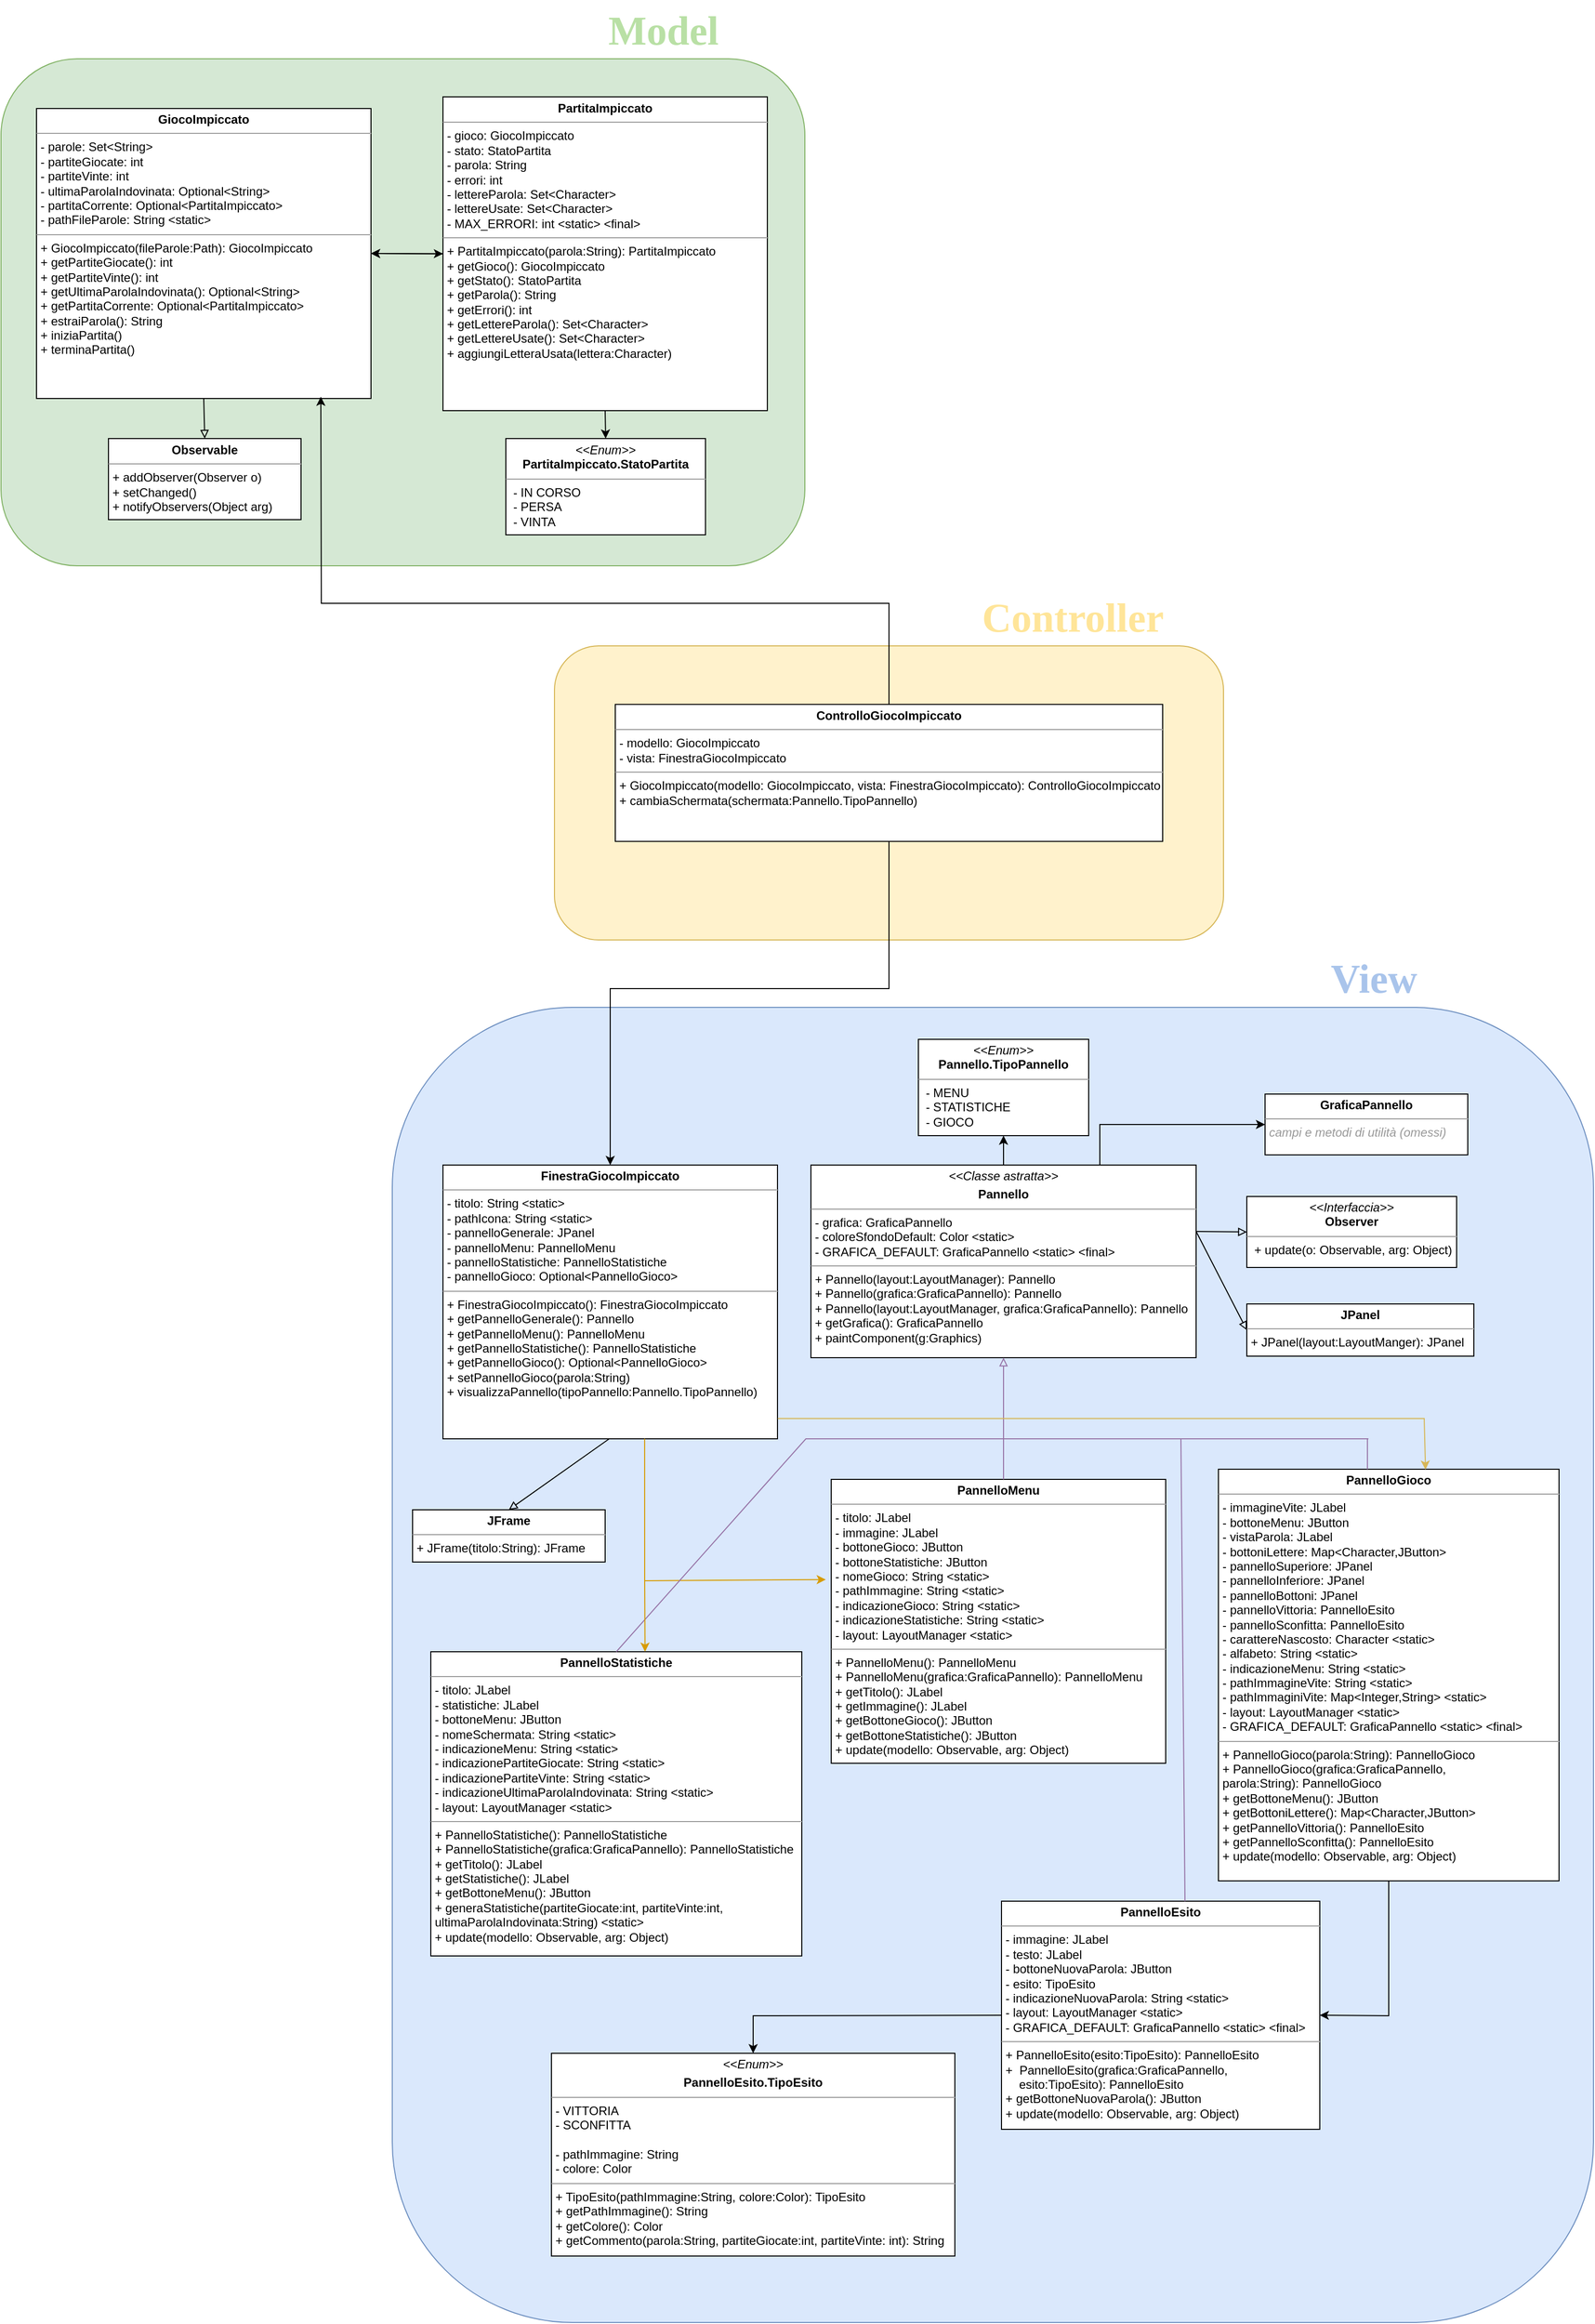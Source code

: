 <mxfile version="24.7.7">
  <diagram name="Page-1" id="c4acf3e9-155e-7222-9cf6-157b1a14988f">
    <mxGraphModel dx="3000" dy="1491" grid="1" gridSize="10" guides="1" tooltips="1" connect="1" arrows="1" fold="1" page="1" pageScale="1" pageWidth="1920" pageHeight="1200" background="none" math="0" shadow="0">
      <root>
        <mxCell id="0" />
        <mxCell id="1" parent="0" />
        <mxCell id="URrnRVTrUoqJ2vqnH90p-3" value="" style="rounded=1;whiteSpace=wrap;html=1;fillColor=#fff2cc;strokeColor=#d6b656;" parent="1" vertex="1">
          <mxGeometry x="696" y="672" width="660" height="290" as="geometry" />
        </mxCell>
        <mxCell id="VZoL5zQmOk_SHSaHDba4-23" value="" style="rounded=1;whiteSpace=wrap;html=1;fillColor=#dae8fc;strokeColor=#6c8ebf;" parent="1" vertex="1">
          <mxGeometry x="536" y="1028.5" width="1185" height="1297" as="geometry" />
        </mxCell>
        <mxCell id="ktBrh_0cT1L0s42aFa7i-1" value="" style="rounded=1;whiteSpace=wrap;html=1;fillColor=#d5e8d4;strokeColor=#82b366;" parent="1" vertex="1">
          <mxGeometry x="150" y="93" width="793" height="500" as="geometry" />
        </mxCell>
        <mxCell id="5d2195bd80daf111-10" value="&lt;p style=&quot;margin:0px;margin-top:4px;text-align:center;&quot;&gt;&lt;i&gt;&amp;lt;&amp;lt;Enum&amp;gt;&amp;gt;&lt;/i&gt;&lt;br&gt;&lt;b&gt;PartitaImpiccato.StatoPartita&lt;/b&gt;&lt;/p&gt;&lt;hr size=&quot;1&quot;&gt;&lt;p style=&quot;margin:0px;margin-left:4px;&quot;&gt;&amp;nbsp;- IN CORSO&lt;/p&gt;&lt;p style=&quot;margin:0px;margin-left:4px;&quot;&gt;&amp;nbsp;- PERSA&lt;/p&gt;&lt;p style=&quot;margin:0px;margin-left:4px;&quot;&gt;&amp;nbsp;- VINTA&lt;/p&gt;" style="verticalAlign=top;align=left;overflow=fill;fontSize=12;fontFamily=Helvetica;html=1;rounded=0;shadow=0;comic=0;labelBackgroundColor=none;strokeWidth=1" parent="1" vertex="1">
          <mxGeometry x="648" y="467.5" width="197" height="95" as="geometry" />
        </mxCell>
        <mxCell id="ktBrh_0cT1L0s42aFa7i-4" value="" style="edgeStyle=orthogonalEdgeStyle;rounded=0;orthogonalLoop=1;jettySize=auto;html=1;" parent="1" source="5d2195bd80daf111-15" target="5d2195bd80daf111-18" edge="1">
          <mxGeometry relative="1" as="geometry" />
        </mxCell>
        <mxCell id="5d2195bd80daf111-15" value="&lt;p style=&quot;margin:0px;margin-top:4px;text-align:center;&quot;&gt;&lt;b&gt;PartitaImpiccato&lt;/b&gt;&lt;/p&gt;&lt;hr size=&quot;1&quot;&gt;&lt;p style=&quot;margin:0px;margin-left:4px;&quot;&gt;- gioco: GiocoImpiccato&lt;/p&gt;&lt;p style=&quot;margin:0px;margin-left:4px;&quot;&gt;- stato: StatoPartita&lt;br&gt;- parola: String&lt;/p&gt;&lt;p style=&quot;margin:0px;margin-left:4px;&quot;&gt;- errori: int&lt;br&gt;&lt;/p&gt;&lt;p style=&quot;margin:0px;margin-left:4px;&quot;&gt;- lettereParola: Set&amp;lt;Character&amp;gt;&lt;/p&gt;&lt;p style=&quot;margin:0px;margin-left:4px;&quot;&gt;- lettereUsate: Set&amp;lt;Character&amp;gt;&lt;/p&gt;&lt;p style=&quot;margin:0px;margin-left:4px;&quot;&gt;- MAX_ERRORI: int &amp;lt;static&amp;gt; &amp;lt;final&amp;gt;&lt;/p&gt;&lt;hr size=&quot;1&quot;&gt;&lt;p style=&quot;margin:0px;margin-left:4px;&quot;&gt;+ PartitaImpiccato(parola:String): PartitaImpiccato&lt;/p&gt;&lt;p style=&quot;margin:0px;margin-left:4px;&quot;&gt;+ getGioco(): GiocoImpiccato&lt;/p&gt;&lt;p style=&quot;margin:0px;margin-left:4px;&quot;&gt;+ getStato(): StatoPartita&lt;br&gt;+ getParola(): String&lt;/p&gt;&lt;p style=&quot;margin:0px;margin-left:4px;&quot;&gt;+ getErrori(): int&lt;/p&gt;&lt;p style=&quot;margin:0px;margin-left:4px;&quot;&gt;+ getLettereParola(): Set&amp;lt;Character&amp;gt;&lt;/p&gt;&lt;p style=&quot;margin:0px;margin-left:4px;&quot;&gt;+ getLettereUsate(): Set&amp;lt;Character&amp;gt;&lt;/p&gt;&lt;p style=&quot;margin:0px;margin-left:4px;&quot;&gt;+ aggiungiLetteraUsata(lettera:&lt;span style=&quot;background-color: initial;&quot;&gt;Character&lt;/span&gt;&lt;span style=&quot;background-color: initial;&quot;&gt;)&lt;/span&gt;&lt;/p&gt;&lt;p style=&quot;margin:0px;margin-left:4px;&quot;&gt;&lt;br&gt;&lt;/p&gt;" style="verticalAlign=top;align=left;overflow=fill;fontSize=12;fontFamily=Helvetica;html=1;rounded=0;shadow=0;comic=0;labelBackgroundColor=none;strokeWidth=1" parent="1" vertex="1">
          <mxGeometry x="586" y="130.5" width="320" height="309.5" as="geometry" />
        </mxCell>
        <mxCell id="uUOw5qxJKnPiBxLsy-wE-2" style="edgeStyle=orthogonalEdgeStyle;rounded=0;orthogonalLoop=1;jettySize=auto;html=1;entryX=0;entryY=0.5;entryDx=0;entryDy=0;startArrow=classic;startFill=1;" parent="1" source="5d2195bd80daf111-18" target="5d2195bd80daf111-15" edge="1">
          <mxGeometry relative="1" as="geometry" />
        </mxCell>
        <mxCell id="5d2195bd80daf111-18" value="&lt;p style=&quot;margin:0px;margin-top:4px;text-align:center;&quot;&gt;&lt;b style=&quot;background-color: initial;&quot;&gt;GiocoImpiccato&lt;/b&gt;&lt;br&gt;&lt;/p&gt;&lt;hr size=&quot;1&quot;&gt;&lt;p style=&quot;margin:0px;margin-left:4px;&quot;&gt;- parole: Set&amp;lt;String&amp;gt;&lt;/p&gt;&lt;p style=&quot;margin:0px;margin-left:4px;&quot;&gt;- partiteGiocate: int&lt;/p&gt;&lt;p style=&quot;margin:0px;margin-left:4px;&quot;&gt;- partiteVinte: int&lt;/p&gt;&lt;p style=&quot;margin:0px;margin-left:4px;&quot;&gt;- ultimaParolaIndovinata: Optional&amp;lt;String&amp;gt;&lt;/p&gt;&lt;p style=&quot;margin:0px;margin-left:4px;&quot;&gt;- partitaCorrente: Optional&amp;lt;PartitaImpiccato&amp;gt;&lt;/p&gt;&lt;p style=&quot;margin:0px;margin-left:4px;&quot;&gt;- pathFileParole: String &amp;lt;static&amp;gt;&lt;/p&gt;&lt;hr size=&quot;1&quot;&gt;&lt;p style=&quot;margin:0px;margin-left:4px;&quot;&gt;+ GiocoImpiccato(fileParole:Path): GiocoImpiccato&lt;br&gt;+ getPartiteGiocate(): int&lt;/p&gt;&lt;p style=&quot;margin:0px;margin-left:4px;&quot;&gt;+ getPartiteVinte(): int&lt;br&gt;&lt;/p&gt;&lt;p style=&quot;margin:0px;margin-left:4px;&quot;&gt;+ getUltimaParolaIndovinata(): Optional&amp;lt;String&amp;gt;&lt;/p&gt;&lt;p style=&quot;margin:0px;margin-left:4px;&quot;&gt;+ getPartitaCorrente: Optional&amp;lt;PartitaImpiccato&amp;gt;&lt;/p&gt;&lt;p style=&quot;margin:0px;margin-left:4px;&quot;&gt;+ estraiParola(): String&lt;/p&gt;&lt;p style=&quot;margin:0px;margin-left:4px;&quot;&gt;+ iniziaPartita()&lt;/p&gt;&lt;p style=&quot;margin:0px;margin-left:4px;&quot;&gt;+ terminaPartita()&lt;/p&gt;" style="verticalAlign=top;align=left;overflow=fill;fontSize=12;fontFamily=Helvetica;html=1;rounded=0;shadow=0;comic=0;labelBackgroundColor=none;strokeWidth=1" parent="1" vertex="1">
          <mxGeometry x="185" y="142" width="330" height="286" as="geometry" />
        </mxCell>
        <mxCell id="ktBrh_0cT1L0s42aFa7i-2" value="&lt;font face=&quot;Verdana&quot; style=&quot;font-size: 40px;&quot;&gt;&lt;b style=&quot;font-size: 40px;&quot;&gt;Model&lt;/b&gt;&lt;/font&gt;" style="text;html=1;align=center;verticalAlign=middle;resizable=0;points=[];autosize=1;strokeColor=none;fillColor=none;fontSize=40;fontColor=#B9E0A5;" parent="1" vertex="1">
          <mxGeometry x="723" y="35" width="160" height="60" as="geometry" />
        </mxCell>
        <mxCell id="ktBrh_0cT1L0s42aFa7i-9" value="&lt;p style=&quot;margin:0px;margin-top:4px;text-align:center;&quot;&gt;&lt;b style=&quot;background-color: initial;&quot;&gt;Observable&lt;/b&gt;&lt;/p&gt;&lt;hr size=&quot;1&quot;&gt;&lt;p style=&quot;margin:0px;margin-left:4px;&quot;&gt;+ addObserver(Observer o)&lt;br&gt;+ setChanged()&lt;/p&gt;&lt;p style=&quot;margin:0px;margin-left:4px;&quot;&gt;+ notifyObservers(Object arg)&lt;/p&gt;" style="verticalAlign=top;align=left;overflow=fill;fontSize=12;fontFamily=Helvetica;html=1;rounded=0;shadow=0;comic=0;labelBackgroundColor=none;strokeWidth=1" parent="1" vertex="1">
          <mxGeometry x="256" y="467.5" width="190" height="80" as="geometry" />
        </mxCell>
        <mxCell id="ktBrh_0cT1L0s42aFa7i-13" value="" style="endArrow=block;html=1;rounded=0;exitX=0.5;exitY=1;exitDx=0;exitDy=0;entryX=0.5;entryY=0;entryDx=0;entryDy=0;endFill=0;" parent="1" source="5d2195bd80daf111-18" target="ktBrh_0cT1L0s42aFa7i-9" edge="1">
          <mxGeometry width="50" height="50" relative="1" as="geometry">
            <mxPoint x="313" y="503" as="sourcePoint" />
            <mxPoint x="363" y="453" as="targetPoint" />
          </mxGeometry>
        </mxCell>
        <mxCell id="J0SM0HM58fMCCZmvI4Vt-1" value="&lt;p style=&quot;margin:0px;margin-top:4px;text-align:center;&quot;&gt;&lt;b style=&quot;background-color: initial;&quot;&gt;FinestraGiocoImpiccato&lt;/b&gt;&lt;br&gt;&lt;/p&gt;&lt;hr size=&quot;1&quot;&gt;&lt;p style=&quot;margin:0px;margin-left:4px;&quot;&gt;- titolo: String &amp;lt;static&amp;gt;&amp;nbsp;&lt;/p&gt;&lt;p style=&quot;margin:0px;margin-left:4px;&quot;&gt;&lt;span style=&quot;background-color: initial;&quot;&gt;- pathIcona: String &amp;lt;static&amp;gt;&lt;/span&gt;&lt;/p&gt;&lt;p style=&quot;margin:0px;margin-left:4px;&quot;&gt;- pannelloGenerale: JPanel&lt;/p&gt;&lt;p style=&quot;margin:0px;margin-left:4px;&quot;&gt;- pannelloMenu: PannelloMenu&lt;/p&gt;&lt;p style=&quot;margin:0px;margin-left:4px;&quot;&gt;- pannelloStatistiche: PannelloStatistiche&lt;/p&gt;&lt;p style=&quot;margin:0px;margin-left:4px;&quot;&gt;- pannelloGioco&lt;span style=&quot;background-color: initial;&quot;&gt;: Optional&amp;lt;PannelloGioco&amp;gt;&lt;/span&gt;&lt;/p&gt;&lt;hr size=&quot;1&quot;&gt;&lt;p style=&quot;margin:0px;margin-left:4px;&quot;&gt;+ FinestraGiocoImpiccato(): FinestraGiocoImpiccato&lt;br&gt;+ getPannelloGenerale(): Pannello&lt;/p&gt;&lt;p style=&quot;margin:0px;margin-left:4px;&quot;&gt;+ getPannelloMenu(): PannelloMenu&lt;/p&gt;&lt;p style=&quot;margin:0px;margin-left:4px;&quot;&gt;+ getPannelloStatistiche(): PannelloStatistiche&lt;/p&gt;&lt;p style=&quot;margin:0px;margin-left:4px;&quot;&gt;+ getPannelloGioco(): Optional&amp;lt;PannelloGioco&amp;gt;&lt;/p&gt;&lt;p style=&quot;margin:0px;margin-left:4px;&quot;&gt;+ setPannelloGioco(parola:String)&lt;/p&gt;&lt;p style=&quot;margin:0px;margin-left:4px;&quot;&gt;+ visualizzaPannello(tipoPannello:Pannello.TipoPannello)&lt;/p&gt;&lt;p style=&quot;margin:0px;margin-left:4px;&quot;&gt;&lt;br&gt;&lt;/p&gt;" style="verticalAlign=top;align=left;overflow=fill;fontSize=12;fontFamily=Helvetica;html=1;rounded=0;shadow=0;comic=0;labelBackgroundColor=none;strokeWidth=1" parent="1" vertex="1">
          <mxGeometry x="586" y="1184" width="330" height="270" as="geometry" />
        </mxCell>
        <mxCell id="J0SM0HM58fMCCZmvI4Vt-2" value="&lt;p style=&quot;margin:0px;margin-top:4px;text-align:center;&quot;&gt;&lt;b style=&quot;background-color: initial;&quot;&gt;JFrame&lt;/b&gt;&lt;/p&gt;&lt;hr size=&quot;1&quot;&gt;&lt;p style=&quot;margin:0px;margin-left:4px;&quot;&gt;+ JFrame(titolo:String): JFrame&lt;/p&gt;" style="verticalAlign=top;align=left;overflow=fill;fontSize=12;fontFamily=Helvetica;html=1;rounded=0;shadow=0;comic=0;labelBackgroundColor=none;strokeWidth=1" parent="1" vertex="1">
          <mxGeometry x="556" y="1524" width="190" height="51.5" as="geometry" />
        </mxCell>
        <mxCell id="J0SM0HM58fMCCZmvI4Vt-3" value="" style="endArrow=block;html=1;rounded=0;exitX=0.5;exitY=1;exitDx=0;exitDy=0;entryX=0.5;entryY=0;entryDx=0;entryDy=0;endFill=0;" parent="1" target="J0SM0HM58fMCCZmvI4Vt-2" edge="1">
          <mxGeometry width="50" height="50" relative="1" as="geometry">
            <mxPoint x="750" y="1454" as="sourcePoint" />
            <mxPoint x="763" y="1498" as="targetPoint" />
          </mxGeometry>
        </mxCell>
        <mxCell id="J0SM0HM58fMCCZmvI4Vt-4" value="" style="endArrow=block;html=1;rounded=0;exitX=1;exitY=0.25;exitDx=0;exitDy=0;endFill=0;entryX=0;entryY=0.5;entryDx=0;entryDy=0;" parent="1" target="J0SM0HM58fMCCZmvI4Vt-5" edge="1">
          <mxGeometry width="50" height="50" relative="1" as="geometry">
            <mxPoint x="1329" y="1249.5" as="sourcePoint" />
            <mxPoint x="1484" y="1222" as="targetPoint" />
            <Array as="points" />
          </mxGeometry>
        </mxCell>
        <mxCell id="J0SM0HM58fMCCZmvI4Vt-5" value="&lt;p style=&quot;margin:0px;margin-top:4px;text-align:center;&quot;&gt;&lt;i&gt;&amp;lt;&amp;lt;Interfaccia&amp;gt;&amp;gt;&lt;/i&gt;&lt;br&gt;&lt;b&gt;Observer&lt;/b&gt;&lt;/p&gt;&lt;hr size=&quot;1&quot;&gt;&lt;p style=&quot;margin:0px;margin-left:4px;&quot;&gt;&amp;nbsp;+ update(o: Observable, arg: Object)&lt;/p&gt;" style="verticalAlign=top;align=left;overflow=fill;fontSize=12;fontFamily=Helvetica;html=1;rounded=0;shadow=0;comic=0;labelBackgroundColor=none;strokeWidth=1" parent="1" vertex="1">
          <mxGeometry x="1379" y="1215" width="207" height="70" as="geometry" />
        </mxCell>
        <mxCell id="J0SM0HM58fMCCZmvI4Vt-6" value="&lt;p style=&quot;margin:0px;margin-top:4px;text-align:center;&quot;&gt;&lt;b style=&quot;background-color: initial;&quot;&gt;PannelloMenu&lt;/b&gt;&lt;br&gt;&lt;/p&gt;&lt;hr size=&quot;1&quot;&gt;&lt;p style=&quot;margin:0px;margin-left:4px;&quot;&gt;- titolo: JLabel&lt;/p&gt;&lt;p style=&quot;margin:0px;margin-left:4px;&quot;&gt;- immagine: JLabel&lt;br&gt;&lt;/p&gt;&lt;p style=&quot;margin:0px;margin-left:4px;&quot;&gt;- bottoneGioco: JButton&lt;/p&gt;&lt;p style=&quot;margin:0px;margin-left:4px;&quot;&gt;- bottoneStatistiche: JButton&lt;/p&gt;&lt;p style=&quot;margin:0px;margin-left:4px;&quot;&gt;- nomeGioco: String &amp;lt;static&amp;gt;&lt;/p&gt;&lt;p style=&quot;margin:0px;margin-left:4px;&quot;&gt;- pathImmagine: String &amp;lt;static&amp;gt;&lt;/p&gt;&lt;p style=&quot;margin:0px;margin-left:4px;&quot;&gt;- indicazioneGioco: String &amp;lt;static&amp;gt;&lt;/p&gt;&lt;p style=&quot;margin:0px;margin-left:4px;&quot;&gt;- indicazioneStatistiche: String &amp;lt;static&amp;gt;&lt;/p&gt;&lt;p style=&quot;margin:0px;margin-left:4px;&quot;&gt;- layout: LayoutManager &amp;lt;static&amp;gt;&lt;/p&gt;&lt;hr size=&quot;1&quot;&gt;&lt;p style=&quot;margin:0px;margin-left:4px;&quot;&gt;+ PannelloMenu(): PannelloMenu&lt;br&gt;+ PannelloMenu(grafica:GraficaPannello): PannelloMenu&lt;/p&gt;&lt;p style=&quot;margin:0px;margin-left:4px;&quot;&gt;+ getTitolo(): JLabel&lt;br&gt;&lt;/p&gt;&lt;p style=&quot;margin:0px;margin-left:4px;&quot;&gt;+ getImmagine(): JLabel&lt;br&gt;&lt;/p&gt;&lt;p style=&quot;margin:0px;margin-left:4px;&quot;&gt;+ getBottoneGioco(): JButton&lt;br&gt;&lt;/p&gt;&lt;p style=&quot;margin:0px;margin-left:4px;&quot;&gt;+ getBottoneStatistiche(): JButton&lt;/p&gt;&lt;p style=&quot;margin:0px;margin-left:4px;&quot;&gt;+ update(modello: Observable, arg: Object)&lt;/p&gt;" style="verticalAlign=top;align=left;overflow=fill;fontSize=12;fontFamily=Helvetica;html=1;rounded=0;shadow=0;comic=0;labelBackgroundColor=none;strokeWidth=1" parent="1" vertex="1">
          <mxGeometry x="969" y="1494" width="330" height="280" as="geometry" />
        </mxCell>
        <mxCell id="J0SM0HM58fMCCZmvI4Vt-9" value="&lt;p style=&quot;margin:0px;margin-top:4px;text-align:center;&quot;&gt;&lt;b style=&quot;background-color: initial;&quot;&gt;JPanel&lt;/b&gt;&lt;/p&gt;&lt;hr size=&quot;1&quot;&gt;&lt;p style=&quot;margin:0px;margin-left:4px;&quot;&gt;+ JPanel(layout:LayoutManger): JPanel&lt;/p&gt;" style="verticalAlign=top;align=left;overflow=fill;fontSize=12;fontFamily=Helvetica;html=1;rounded=0;shadow=0;comic=0;labelBackgroundColor=none;strokeWidth=1" parent="1" vertex="1">
          <mxGeometry x="1379" y="1321" width="224" height="51.5" as="geometry" />
        </mxCell>
        <mxCell id="J0SM0HM58fMCCZmvI4Vt-12" value="" style="endArrow=classic;html=1;rounded=0;exitX=0.615;exitY=1;exitDx=0;exitDy=0;endFill=1;exitPerimeter=0;entryX=-0.004;entryY=0.353;entryDx=0;entryDy=0;entryPerimeter=0;fillColor=#ffe6cc;strokeColor=#d79b00;" parent="1" edge="1">
          <mxGeometry width="50" height="50" relative="1" as="geometry">
            <mxPoint x="784.95" y="1454" as="sourcePoint" />
            <mxPoint x="963.68" y="1592.84" as="targetPoint" />
            <Array as="points">
              <mxPoint x="785" y="1594" />
            </Array>
          </mxGeometry>
        </mxCell>
        <mxCell id="VZoL5zQmOk_SHSaHDba4-1" value="&lt;p style=&quot;margin:0px;margin-top:4px;text-align:center;&quot;&gt;&lt;i&gt;&amp;lt;&amp;lt;Classe astratta&amp;gt;&amp;gt;&lt;/i&gt;&lt;b style=&quot;background-color: initial;&quot;&gt;&lt;br&gt;&lt;/b&gt;&lt;/p&gt;&lt;p style=&quot;margin:0px;margin-top:4px;text-align:center;&quot;&gt;&lt;b style=&quot;background-color: initial;&quot;&gt;Pannello&lt;/b&gt;&lt;br&gt;&lt;/p&gt;&lt;hr size=&quot;1&quot;&gt;&lt;p style=&quot;margin:0px;margin-left:4px;&quot;&gt;- grafica: GraficaPannello&amp;nbsp;&lt;/p&gt;&lt;p style=&quot;margin:0px;margin-left:4px;&quot;&gt;&lt;span style=&quot;background-color: initial;&quot;&gt;- coloreSfondoDefault: Color &amp;lt;static&amp;gt;&lt;/span&gt;&lt;/p&gt;&lt;p style=&quot;margin:0px;margin-left:4px;&quot;&gt;- GRAFICA_DEFAULT: GraficaPannello &amp;lt;static&amp;gt; &amp;lt;final&amp;gt;&lt;/p&gt;&lt;hr size=&quot;1&quot;&gt;&lt;p style=&quot;margin:0px;margin-left:4px;&quot;&gt;+ Pannello(layout:LayoutManager): Pannello&lt;/p&gt;&lt;p style=&quot;margin:0px;margin-left:4px;&quot;&gt;+ Pannello(grafica:GraficaPannello): Pannello&lt;/p&gt;&lt;p style=&quot;margin:0px;margin-left:4px;&quot;&gt;+ Pannello(l&lt;span style=&quot;background-color: initial;&quot;&gt;ayout:LayoutManager,&amp;nbsp;&lt;/span&gt;&lt;span style=&quot;background-color: initial;&quot;&gt;grafica:GraficaPannello): Pannello&lt;/span&gt;&lt;/p&gt;&lt;p style=&quot;margin:0px;margin-left:4px;&quot;&gt;+ getGrafica(): GraficaPannello&lt;/p&gt;&lt;p style=&quot;margin:0px;margin-left:4px;&quot;&gt;+ paintComponent(g:Graphics)&amp;nbsp;&lt;/p&gt;&lt;p style=&quot;margin:0px;margin-left:4px;&quot;&gt;&lt;br&gt;&lt;/p&gt;" style="verticalAlign=top;align=left;overflow=fill;fontSize=12;fontFamily=Helvetica;html=1;rounded=0;shadow=0;comic=0;labelBackgroundColor=none;strokeWidth=1" parent="1" vertex="1">
          <mxGeometry x="949" y="1184" width="380" height="190" as="geometry" />
        </mxCell>
        <mxCell id="VZoL5zQmOk_SHSaHDba4-2" value="" style="endArrow=block;html=1;rounded=0;exitX=1;exitY=0.25;exitDx=0;exitDy=0;endFill=0;entryX=0;entryY=0.5;entryDx=0;entryDy=0;" parent="1" target="J0SM0HM58fMCCZmvI4Vt-9" edge="1">
          <mxGeometry width="50" height="50" relative="1" as="geometry">
            <mxPoint x="1329" y="1249.5" as="sourcePoint" />
            <mxPoint x="1414" y="1247" as="targetPoint" />
            <Array as="points" />
          </mxGeometry>
        </mxCell>
        <mxCell id="VZoL5zQmOk_SHSaHDba4-3" value="&lt;p style=&quot;margin:0px;margin-top:4px;text-align:center;&quot;&gt;&lt;b style=&quot;background-color: initial;&quot;&gt;PannelloStatistiche&lt;/b&gt;&lt;br&gt;&lt;/p&gt;&lt;hr size=&quot;1&quot;&gt;&lt;p style=&quot;margin:0px;margin-left:4px;&quot;&gt;- titolo: JLabel&lt;/p&gt;&lt;p style=&quot;margin:0px;margin-left:4px;&quot;&gt;- statistiche: JLabel&lt;br&gt;&lt;/p&gt;&lt;p style=&quot;margin:0px;margin-left:4px;&quot;&gt;- bottoneMenu: JButton&lt;/p&gt;&lt;p style=&quot;margin:0px;margin-left:4px;&quot;&gt;- nomeSchermata: String &amp;lt;static&amp;gt;&lt;/p&gt;&lt;p style=&quot;margin:0px;margin-left:4px;&quot;&gt;- indicazioneMenu: String &amp;lt;static&amp;gt;&lt;/p&gt;&lt;p style=&quot;margin:0px;margin-left:4px;&quot;&gt;- indicazionePartiteGiocate: String &amp;lt;static&amp;gt;&lt;/p&gt;&lt;p style=&quot;margin:0px;margin-left:4px;&quot;&gt;- indicazionePartiteVinte: String &amp;lt;static&amp;gt;&lt;br&gt;&lt;/p&gt;&lt;p style=&quot;margin:0px;margin-left:4px;&quot;&gt;- indicazioneUltimaParolaIndovinata: String &amp;lt;static&amp;gt;&lt;/p&gt;&lt;p style=&quot;margin:0px;margin-left:4px;&quot;&gt;- layout: LayoutManager &amp;lt;static&amp;gt;&lt;/p&gt;&lt;hr size=&quot;1&quot;&gt;&lt;p style=&quot;margin:0px;margin-left:4px;&quot;&gt;+ PannelloStatistiche(): PannelloStatistiche&lt;br&gt;+ PannelloStatistiche(grafica:GraficaPannello): PannelloStatistiche&lt;/p&gt;&lt;p style=&quot;margin:0px;margin-left:4px;&quot;&gt;+ getTitolo(): JLabel&lt;br&gt;&lt;/p&gt;&lt;p style=&quot;margin:0px;margin-left:4px;&quot;&gt;+ getStatistiche(): JLabel&lt;br&gt;&lt;/p&gt;&lt;p style=&quot;margin:0px;margin-left:4px;&quot;&gt;+ getBottoneMenu(): JButton&lt;br&gt;&lt;/p&gt;&lt;p style=&quot;margin:0px;margin-left:4px;&quot;&gt;+ generaStatistiche(partiteGiocate:int, partiteVinte:int,&amp;nbsp;&lt;/p&gt;&lt;p style=&quot;margin:0px;margin-left:4px;&quot;&gt;ultimaParolaIndovinata:String) &amp;lt;static&amp;gt;&lt;/p&gt;&lt;p style=&quot;margin:0px;margin-left:4px;&quot;&gt;+ update(modello: Observable, arg: Object)&lt;/p&gt;" style="verticalAlign=top;align=left;overflow=fill;fontSize=12;fontFamily=Helvetica;html=1;rounded=0;shadow=0;comic=0;labelBackgroundColor=none;strokeWidth=1" parent="1" vertex="1">
          <mxGeometry x="574" y="1664" width="366" height="300" as="geometry" />
        </mxCell>
        <mxCell id="VZoL5zQmOk_SHSaHDba4-4" value="&lt;p style=&quot;margin:0px;margin-top:4px;text-align:center;&quot;&gt;&lt;b style=&quot;background-color: initial;&quot;&gt;PannelloGioco&lt;/b&gt;&lt;br&gt;&lt;/p&gt;&lt;hr size=&quot;1&quot;&gt;&lt;p style=&quot;margin:0px;margin-left:4px;&quot;&gt;- immagineVite: JLabel&lt;/p&gt;&lt;p style=&quot;margin:0px;margin-left:4px;&quot;&gt;- bottoneMenu: JButton&lt;/p&gt;&lt;p style=&quot;margin:0px;margin-left:4px;&quot;&gt;- vistaParola: JLabel&lt;/p&gt;&lt;p style=&quot;margin:0px;margin-left:4px;&quot;&gt;- bottoniLettere: Map&amp;lt;Character,JButton&amp;gt;&lt;/p&gt;&lt;p style=&quot;margin:0px;margin-left:4px;&quot;&gt;- pannelloSuperiore: JPanel&lt;/p&gt;&lt;p style=&quot;margin:0px;margin-left:4px;&quot;&gt;- pannelloInferiore: JPanel&lt;/p&gt;&lt;p style=&quot;margin:0px;margin-left:4px;&quot;&gt;- pannelloBottoni: JPanel&lt;/p&gt;&lt;p style=&quot;margin:0px;margin-left:4px;&quot;&gt;- pannelloVittoria: PannelloEsito&lt;/p&gt;&lt;p style=&quot;margin:0px;margin-left:4px;&quot;&gt;- pannelloSconfitta: PannelloEsito&lt;/p&gt;&lt;p style=&quot;margin:0px;margin-left:4px;&quot;&gt;- carattereNascosto: Character &amp;lt;static&amp;gt;&lt;/p&gt;&lt;p style=&quot;margin:0px;margin-left:4px;&quot;&gt;- alfabeto: String &amp;lt;static&amp;gt;&lt;br&gt;&lt;/p&gt;&lt;p style=&quot;margin:0px;margin-left:4px;&quot;&gt;- indicazioneMenu: String &amp;lt;static&amp;gt;&lt;/p&gt;&lt;p style=&quot;margin:0px;margin-left:4px;&quot;&gt;- pathImmagineVite: String &amp;lt;static&amp;gt;&lt;/p&gt;&lt;p style=&quot;margin:0px;margin-left:4px;&quot;&gt;-&lt;span style=&quot;background-color: initial;&quot;&gt;&amp;nbsp;&lt;/span&gt;&lt;span style=&quot;background-color: initial;&quot;&gt;pathImmaginiVite: Map&amp;lt;Integer,String&amp;gt; &amp;lt;static&amp;gt;&lt;/span&gt;&lt;/p&gt;&lt;p style=&quot;margin:0px;margin-left:4px;&quot;&gt;- layout: LayoutManager &amp;lt;static&amp;gt;&lt;/p&gt;&lt;p style=&quot;margin:0px;margin-left:4px;&quot;&gt;- GRAFICA_DEFAULT: GraficaPannello &amp;lt;static&amp;gt; &amp;lt;final&amp;gt;&lt;br&gt;&lt;/p&gt;&lt;hr size=&quot;1&quot;&gt;&lt;p style=&quot;margin:0px;margin-left:4px;&quot;&gt;+ PannelloGioco(parola:String): PannelloGioco&lt;/p&gt;&lt;p style=&quot;margin:0px;margin-left:4px;&quot;&gt;+ PannelloGioco(&lt;span style=&quot;background-color: initial;&quot;&gt;grafica:GraficaPannello,&amp;nbsp;&lt;/span&gt;&lt;/p&gt;&lt;p style=&quot;margin:0px;margin-left:4px;&quot;&gt;&lt;span style=&quot;background-color: initial;&quot;&gt;parola:String): PannelloGioco&lt;/span&gt;&lt;/p&gt;&lt;p style=&quot;margin:0px;margin-left:4px;&quot;&gt;&lt;span style=&quot;background-color: initial;&quot;&gt;+ getBottoneMenu(): JButton&lt;/span&gt;&lt;/p&gt;&lt;p style=&quot;margin:0px;margin-left:4px;&quot;&gt;&lt;span style=&quot;background-color: initial;&quot;&gt;+ getBottoniLettere(): Map&amp;lt;Character,JButton&amp;gt;&lt;/span&gt;&lt;/p&gt;&lt;p style=&quot;margin:0px;margin-left:4px;&quot;&gt;&lt;span style=&quot;background-color: initial;&quot;&gt;+ getPannelloVittoria(): PannelloEsito&lt;/span&gt;&lt;/p&gt;&lt;p style=&quot;margin:0px;margin-left:4px;&quot;&gt;&lt;span style=&quot;background-color: initial;&quot;&gt;+ getPannelloSconfitta(): PannelloEsito&lt;/span&gt;&lt;/p&gt;&lt;p style=&quot;margin:0px;margin-left:4px;&quot;&gt;+ update(modello: Observable, arg: Object)&lt;/p&gt;" style="verticalAlign=top;align=left;overflow=fill;fontSize=12;fontFamily=Helvetica;html=1;rounded=0;shadow=0;comic=0;labelBackgroundColor=none;strokeWidth=1" parent="1" vertex="1">
          <mxGeometry x="1351" y="1484" width="336" height="406" as="geometry" />
        </mxCell>
        <mxCell id="VZoL5zQmOk_SHSaHDba4-5" value="&lt;p style=&quot;margin:0px;margin-top:4px;text-align:center;&quot;&gt;&lt;b style=&quot;background-color: initial;&quot;&gt;PannelloEsito&lt;/b&gt;&lt;br&gt;&lt;/p&gt;&lt;hr size=&quot;1&quot;&gt;&lt;p style=&quot;margin:0px;margin-left:4px;&quot;&gt;- immagine: JLabel&lt;/p&gt;&lt;p style=&quot;margin:0px;margin-left:4px;&quot;&gt;- testo: JLabel&lt;br&gt;&lt;/p&gt;&lt;p style=&quot;margin:0px;margin-left:4px;&quot;&gt;- bottoneNuovaParola: JButton&lt;/p&gt;&lt;p style=&quot;margin:0px;margin-left:4px;&quot;&gt;- esito: TipoEsito&lt;/p&gt;&lt;p style=&quot;margin:0px;margin-left:4px;&quot;&gt;- indicazioneNuovaParola: String &amp;lt;static&amp;gt;&lt;/p&gt;&lt;p style=&quot;margin:0px;margin-left:4px;&quot;&gt;- layout: LayoutManager &amp;lt;static&amp;gt;&lt;/p&gt;&lt;p style=&quot;margin:0px;margin-left:4px;&quot;&gt;-&amp;nbsp;&lt;span style=&quot;background-color: initial;&quot;&gt;GRAFICA_DEFAULT: GraficaPannello &amp;lt;static&amp;gt; &amp;lt;final&amp;gt;&lt;/span&gt;&lt;/p&gt;&lt;hr size=&quot;1&quot;&gt;&lt;p style=&quot;margin:0px;margin-left:4px;&quot;&gt;+ PannelloEsito(esito:TipoEsito): PannelloEsito&lt;br&gt;+&amp;nbsp;&lt;span style=&quot;background-color: initial;&quot;&gt;&amp;nbsp;&lt;/span&gt;&lt;span style=&quot;background-color: initial;&quot;&gt;PannelloEsito(grafica:GraficaPannello,&lt;/span&gt;&lt;/p&gt;&lt;p style=&quot;margin:0px;margin-left:4px;&quot;&gt;&lt;span style=&quot;background-color: initial;&quot;&gt;&amp;nbsp; &amp;nbsp; esito:TipoEsito): PannelloEsito&lt;/span&gt;&lt;/p&gt;&lt;p style=&quot;margin:0px;margin-left:4px;&quot;&gt;&lt;span style=&quot;background-color: initial;&quot;&gt;+ getBottoneNuovaParola(): JButton&lt;/span&gt;&lt;/p&gt;&lt;p style=&quot;margin:0px;margin-left:4px;&quot;&gt;+ update(modello: Observable, arg: Object)&lt;/p&gt;" style="verticalAlign=top;align=left;overflow=fill;fontSize=12;fontFamily=Helvetica;html=1;rounded=0;shadow=0;comic=0;labelBackgroundColor=none;strokeWidth=1" parent="1" vertex="1">
          <mxGeometry x="1137" y="1910" width="314" height="225" as="geometry" />
        </mxCell>
        <mxCell id="VZoL5zQmOk_SHSaHDba4-6" value="&lt;p style=&quot;margin:0px;margin-top:4px;text-align:center;&quot;&gt;&lt;b style=&quot;background-color: initial;&quot;&gt;GraficaPannello&lt;/b&gt;&lt;br&gt;&lt;/p&gt;&lt;hr size=&quot;1&quot;&gt;&lt;p style=&quot;margin:0px;margin-left:4px;&quot;&gt;&lt;font color=&quot;#999999&quot; face=&quot;Helvetica&quot;&gt;&lt;i&gt;campi e metodi di utilità (omessi)&lt;/i&gt;&lt;/font&gt;&lt;/p&gt;&lt;p style=&quot;margin:0px;margin-left:4px;&quot;&gt;&lt;br&gt;&lt;/p&gt;" style="verticalAlign=top;align=left;overflow=fill;fontSize=12;fontFamily=Helvetica;html=1;rounded=0;shadow=0;comic=0;labelBackgroundColor=none;strokeWidth=1" parent="1" vertex="1">
          <mxGeometry x="1397" y="1114" width="200" height="60" as="geometry" />
        </mxCell>
        <mxCell id="VZoL5zQmOk_SHSaHDba4-7" value="&lt;p style=&quot;margin:0px;margin-top:4px;text-align:center;&quot;&gt;&lt;i&gt;&amp;lt;&amp;lt;Enum&amp;gt;&amp;gt;&lt;/i&gt;&lt;b style=&quot;background-color: initial;&quot;&gt;&lt;br&gt;&lt;/b&gt;&lt;/p&gt;&lt;p style=&quot;margin:0px;margin-top:4px;text-align:center;&quot;&gt;&lt;b style=&quot;background-color: initial;&quot;&gt;PannelloEsito.TipoEsito&lt;/b&gt;&lt;br&gt;&lt;/p&gt;&lt;hr size=&quot;1&quot;&gt;&lt;p style=&quot;margin:0px;margin-left:4px;&quot;&gt;- VITTORIA&lt;br&gt;&lt;/p&gt;&lt;p style=&quot;margin:0px;margin-left:4px;&quot;&gt;- SCONFITTA&lt;/p&gt;&lt;p style=&quot;margin:0px;margin-left:4px;&quot;&gt;&lt;br&gt;&lt;/p&gt;&lt;p style=&quot;margin:0px;margin-left:4px;&quot;&gt;- pathImmagine: String&amp;nbsp;&lt;/p&gt;&lt;p style=&quot;margin:0px;margin-left:4px;&quot;&gt;- colore: Color&amp;nbsp;&lt;/p&gt;&lt;hr size=&quot;1&quot;&gt;&lt;p style=&quot;margin:0px;margin-left:4px;&quot;&gt;+ TipoEsito(pathImmagine:String, colore:Color): TipoEsito&lt;br&gt;+&amp;nbsp;&lt;span style=&quot;background-color: initial;&quot;&gt;getPathImmagine()&lt;/span&gt;&lt;span style=&quot;background-color: initial;&quot;&gt;: String&lt;/span&gt;&lt;/p&gt;&lt;p style=&quot;margin:0px;margin-left:4px;&quot;&gt;&lt;span style=&quot;background-color: initial;&quot;&gt;+ getColore(): Color&lt;/span&gt;&lt;/p&gt;&lt;p style=&quot;margin:0px;margin-left:4px;&quot;&gt;&lt;span style=&quot;background-color: initial;&quot;&gt;+ getCommento(parola:String, partiteGiocate:int, partiteVinte: int): String&lt;/span&gt;&lt;/p&gt;" style="verticalAlign=top;align=left;overflow=fill;fontSize=12;fontFamily=Helvetica;html=1;rounded=0;shadow=0;comic=0;labelBackgroundColor=none;strokeWidth=1" parent="1" vertex="1">
          <mxGeometry x="693" y="2060" width="398" height="200" as="geometry" />
        </mxCell>
        <mxCell id="VZoL5zQmOk_SHSaHDba4-10" value="" style="endArrow=block;html=1;rounded=0;entryX=0.5;entryY=1;entryDx=0;entryDy=0;endFill=0;exitX=0.5;exitY=0;exitDx=0;exitDy=0;fillColor=#e1d5e7;strokeColor=#9673a6;" parent="1" source="VZoL5zQmOk_SHSaHDba4-3" target="VZoL5zQmOk_SHSaHDba4-1" edge="1">
          <mxGeometry width="50" height="50" relative="1" as="geometry">
            <mxPoint x="744" y="1664" as="sourcePoint" />
            <mxPoint x="661" y="1534" as="targetPoint" />
            <Array as="points">
              <mxPoint x="944" y="1454" />
              <mxPoint x="1139" y="1454" />
              <mxPoint x="1139" y="1414" />
            </Array>
          </mxGeometry>
        </mxCell>
        <mxCell id="VZoL5zQmOk_SHSaHDba4-12" value="" style="endArrow=none;html=1;rounded=0;fillColor=#e1d5e7;strokeColor=#9673a6;" parent="1" edge="1">
          <mxGeometry width="50" height="50" relative="1" as="geometry">
            <mxPoint x="1499" y="1454" as="sourcePoint" />
            <mxPoint x="1139" y="1454" as="targetPoint" />
          </mxGeometry>
        </mxCell>
        <mxCell id="VZoL5zQmOk_SHSaHDba4-13" value="" style="endArrow=none;html=1;rounded=0;exitX=0.5;exitY=0;exitDx=0;exitDy=0;fillColor=#e1d5e7;strokeColor=#9673a6;" parent="1" edge="1">
          <mxGeometry width="50" height="50" relative="1" as="geometry">
            <mxPoint x="1139" y="1494.0" as="sourcePoint" />
            <mxPoint x="1139" y="1454" as="targetPoint" />
          </mxGeometry>
        </mxCell>
        <mxCell id="VZoL5zQmOk_SHSaHDba4-14" value="" style="endArrow=none;html=1;rounded=0;exitX=0.5;exitY=0;exitDx=0;exitDy=0;fillColor=#e1d5e7;strokeColor=#9673a6;" parent="1" edge="1">
          <mxGeometry width="50" height="50" relative="1" as="geometry">
            <mxPoint x="1498" y="1484.0" as="sourcePoint" />
            <mxPoint x="1498" y="1454" as="targetPoint" />
          </mxGeometry>
        </mxCell>
        <mxCell id="VZoL5zQmOk_SHSaHDba4-17" value="" style="endArrow=classic;html=1;rounded=0;exitX=0.75;exitY=0;exitDx=0;exitDy=0;entryX=0;entryY=0.5;entryDx=0;entryDy=0;" parent="1" source="VZoL5zQmOk_SHSaHDba4-1" target="VZoL5zQmOk_SHSaHDba4-6" edge="1">
          <mxGeometry width="50" height="50" relative="1" as="geometry">
            <mxPoint x="1054" y="1164" as="sourcePoint" />
            <mxPoint x="1104" y="1114" as="targetPoint" />
            <Array as="points">
              <mxPoint x="1234" y="1144" />
            </Array>
          </mxGeometry>
        </mxCell>
        <mxCell id="VZoL5zQmOk_SHSaHDba4-18" value="" style="endArrow=classic;html=1;rounded=0;exitX=0.5;exitY=1;exitDx=0;exitDy=0;entryX=1;entryY=0.5;entryDx=0;entryDy=0;" parent="1" source="VZoL5zQmOk_SHSaHDba4-4" target="VZoL5zQmOk_SHSaHDba4-5" edge="1">
          <mxGeometry width="50" height="50" relative="1" as="geometry">
            <mxPoint x="1054" y="1824" as="sourcePoint" />
            <mxPoint x="1104" y="1774" as="targetPoint" />
            <Array as="points">
              <mxPoint x="1519" y="2023" />
            </Array>
          </mxGeometry>
        </mxCell>
        <mxCell id="VZoL5zQmOk_SHSaHDba4-19" value="" style="endArrow=none;html=1;rounded=0;fillColor=#e1d5e7;strokeColor=#9673a6;" parent="1" edge="1">
          <mxGeometry width="50" height="50" relative="1" as="geometry">
            <mxPoint x="1318" y="1910" as="sourcePoint" />
            <mxPoint x="1314" y="1454" as="targetPoint" />
          </mxGeometry>
        </mxCell>
        <mxCell id="VZoL5zQmOk_SHSaHDba4-20" value="" style="endArrow=classic;html=1;rounded=0;entryX=0.629;entryY=0;entryDx=0;entryDy=0;entryPerimeter=0;fillColor=#ffe6cc;strokeColor=#d79b00;" parent="1" edge="1">
          <mxGeometry width="50" height="50" relative="1" as="geometry">
            <mxPoint x="785" y="1594" as="sourcePoint" />
            <mxPoint x="785.344" y="1664" as="targetPoint" />
          </mxGeometry>
        </mxCell>
        <mxCell id="VZoL5zQmOk_SHSaHDba4-21" value="" style="endArrow=classic;html=1;rounded=0;exitX=1.001;exitY=0.926;exitDx=0;exitDy=0;endFill=1;exitPerimeter=0;entryX=0.608;entryY=0.001;entryDx=0;entryDy=0;entryPerimeter=0;fillColor=#fff2cc;strokeColor=#d6b656;" parent="1" source="J0SM0HM58fMCCZmvI4Vt-1" target="VZoL5zQmOk_SHSaHDba4-4" edge="1">
          <mxGeometry width="50" height="50" relative="1" as="geometry">
            <mxPoint x="799" y="1464" as="sourcePoint" />
            <mxPoint x="978" y="1603" as="targetPoint" />
            <Array as="points">
              <mxPoint x="1554" y="1434" />
            </Array>
          </mxGeometry>
        </mxCell>
        <mxCell id="VZoL5zQmOk_SHSaHDba4-25" value="&lt;font face=&quot;Verdana&quot; style=&quot;font-size: 40px;&quot;&gt;&lt;b style=&quot;font-size: 40px;&quot;&gt;View&lt;/b&gt;&lt;/font&gt;" style="text;html=1;align=center;verticalAlign=middle;resizable=0;points=[];autosize=1;strokeColor=none;fillColor=none;fontSize=40;fontColor=#A9C4EB;" parent="1" vertex="1">
          <mxGeometry x="1439" y="970" width="130" height="60" as="geometry" />
        </mxCell>
        <mxCell id="DZBu_B-FZeDJM48TdVl9-1" value="&lt;p style=&quot;margin:0px;margin-top:4px;text-align:center;&quot;&gt;&lt;b style=&quot;background-color: initial;&quot;&gt;ControlloGiocoImpiccato&lt;/b&gt;&lt;br&gt;&lt;/p&gt;&lt;hr size=&quot;1&quot;&gt;&lt;p style=&quot;margin:0px;margin-left:4px;&quot;&gt;- modello: GiocoImpiccato&lt;/p&gt;&lt;p style=&quot;margin:0px;margin-left:4px;&quot;&gt;- vista: FinestraGiocoImpiccato&lt;/p&gt;&lt;hr size=&quot;1&quot;&gt;&lt;p style=&quot;margin:0px;margin-left:4px;&quot;&gt;+ GiocoImpiccato(&lt;span style=&quot;background-color: initial;&quot;&gt;modello: GiocoImpiccato,&amp;nbsp;&lt;/span&gt;&lt;span style=&quot;background-color: initial;&quot;&gt;vista: FinestraGiocoImpiccato&lt;/span&gt;&lt;span style=&quot;background-color: initial;&quot;&gt;): ControlloGiocoImpiccato&lt;/span&gt;&lt;/p&gt;&lt;p style=&quot;margin:0px;margin-left:4px;&quot;&gt;+ cambiaSchermata(schermata:Pannello.TipoPannello)&lt;/p&gt;" style="verticalAlign=top;align=left;overflow=fill;fontSize=12;fontFamily=Helvetica;html=1;rounded=0;shadow=0;comic=0;labelBackgroundColor=none;strokeWidth=1" parent="1" vertex="1">
          <mxGeometry x="756" y="729.68" width="540" height="135.13" as="geometry" />
        </mxCell>
        <mxCell id="URrnRVTrUoqJ2vqnH90p-4" value="&lt;font style=&quot;font-size: 40px;&quot; face=&quot;Verdana&quot;&gt;&lt;b style=&quot;font-size: 40px;&quot;&gt;Controller&lt;/b&gt;&lt;/font&gt;" style="text;html=1;align=center;verticalAlign=middle;resizable=0;points=[];autosize=1;strokeColor=none;fillColor=none;fontSize=40;fontColor=#FFE599;" parent="1" vertex="1">
          <mxGeometry x="1082" y="614" width="250" height="60" as="geometry" />
        </mxCell>
        <mxCell id="URrnRVTrUoqJ2vqnH90p-6" value="" style="endArrow=classic;html=1;rounded=0;exitX=0.5;exitY=0;exitDx=0;exitDy=0;entryX=0.85;entryY=0.994;entryDx=0;entryDy=0;entryPerimeter=0;" parent="1" source="DZBu_B-FZeDJM48TdVl9-1" target="5d2195bd80daf111-18" edge="1">
          <mxGeometry width="50" height="50" relative="1" as="geometry">
            <mxPoint x="1016" y="680" as="sourcePoint" />
            <mxPoint x="486" y="670" as="targetPoint" />
            <Array as="points">
              <mxPoint x="1026" y="630" />
              <mxPoint x="466" y="630" />
            </Array>
          </mxGeometry>
        </mxCell>
        <mxCell id="URrnRVTrUoqJ2vqnH90p-7" value="" style="endArrow=classic;html=1;rounded=0;exitX=0.5;exitY=1;exitDx=0;exitDy=0;entryX=0.5;entryY=0;entryDx=0;entryDy=0;" parent="1" source="DZBu_B-FZeDJM48TdVl9-1" target="J0SM0HM58fMCCZmvI4Vt-1" edge="1">
          <mxGeometry width="50" height="50" relative="1" as="geometry">
            <mxPoint x="1106" y="720" as="sourcePoint" />
            <mxPoint x="1156" y="670" as="targetPoint" />
            <Array as="points">
              <mxPoint x="1026" y="1010" />
              <mxPoint x="751" y="1010" />
            </Array>
          </mxGeometry>
        </mxCell>
        <mxCell id="0a6jVpMEpWQ1bGAmURDt-1" value="&lt;p style=&quot;margin:0px;margin-top:4px;text-align:center;&quot;&gt;&lt;i&gt;&amp;lt;&amp;lt;Enum&amp;gt;&amp;gt;&lt;/i&gt;&lt;br&gt;&lt;b&gt;Pannello.TipoPannello&lt;/b&gt;&lt;/p&gt;&lt;hr size=&quot;1&quot;&gt;&lt;p style=&quot;margin:0px;margin-left:4px;&quot;&gt;&amp;nbsp;- MENU&lt;/p&gt;&lt;p style=&quot;margin:0px;margin-left:4px;&quot;&gt;&amp;nbsp;- STATISTICHE&lt;/p&gt;&lt;p style=&quot;margin:0px;margin-left:4px;&quot;&gt;&amp;nbsp;- GIOCO&lt;/p&gt;" style="verticalAlign=top;align=left;overflow=fill;fontSize=12;fontFamily=Helvetica;html=1;rounded=0;shadow=0;comic=0;labelBackgroundColor=none;strokeWidth=1" parent="1" vertex="1">
          <mxGeometry x="1055" y="1060" width="168" height="95" as="geometry" />
        </mxCell>
        <mxCell id="0a6jVpMEpWQ1bGAmURDt-3" value="" style="endArrow=classic;html=1;rounded=0;entryX=0.5;entryY=1;entryDx=0;entryDy=0;exitX=0.5;exitY=0;exitDx=0;exitDy=0;" parent="1" source="VZoL5zQmOk_SHSaHDba4-1" target="0a6jVpMEpWQ1bGAmURDt-1" edge="1">
          <mxGeometry width="50" height="50" relative="1" as="geometry">
            <mxPoint x="850" y="1279" as="sourcePoint" />
            <mxPoint x="900" y="1229" as="targetPoint" />
          </mxGeometry>
        </mxCell>
        <mxCell id="0a6jVpMEpWQ1bGAmURDt-4" value="" style="endArrow=classic;html=1;rounded=0;exitX=0.5;exitY=1;exitDx=0;exitDy=0;entryX=0.5;entryY=0;entryDx=0;entryDy=0;" parent="1" source="5d2195bd80daf111-15" target="5d2195bd80daf111-10" edge="1">
          <mxGeometry width="50" height="50" relative="1" as="geometry">
            <mxPoint x="650" y="380" as="sourcePoint" />
            <mxPoint x="700" y="330" as="targetPoint" />
          </mxGeometry>
        </mxCell>
        <mxCell id="0a6jVpMEpWQ1bGAmURDt-5" value="" style="endArrow=classic;html=1;rounded=0;exitX=0;exitY=0.5;exitDx=0;exitDy=0;entryX=0.5;entryY=0;entryDx=0;entryDy=0;" parent="1" source="VZoL5zQmOk_SHSaHDba4-5" target="VZoL5zQmOk_SHSaHDba4-7" edge="1">
          <mxGeometry width="50" height="50" relative="1" as="geometry">
            <mxPoint x="1300" y="1880" as="sourcePoint" />
            <mxPoint x="1350" y="1830" as="targetPoint" />
            <Array as="points">
              <mxPoint x="892" y="2023" />
            </Array>
          </mxGeometry>
        </mxCell>
      </root>
    </mxGraphModel>
  </diagram>
</mxfile>
